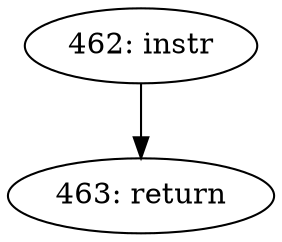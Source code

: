 digraph CFG_tcp_write_queue_tail {
462 [label="462: instr"]
	462 -> 463
463 [label="463: return"]
	
}
